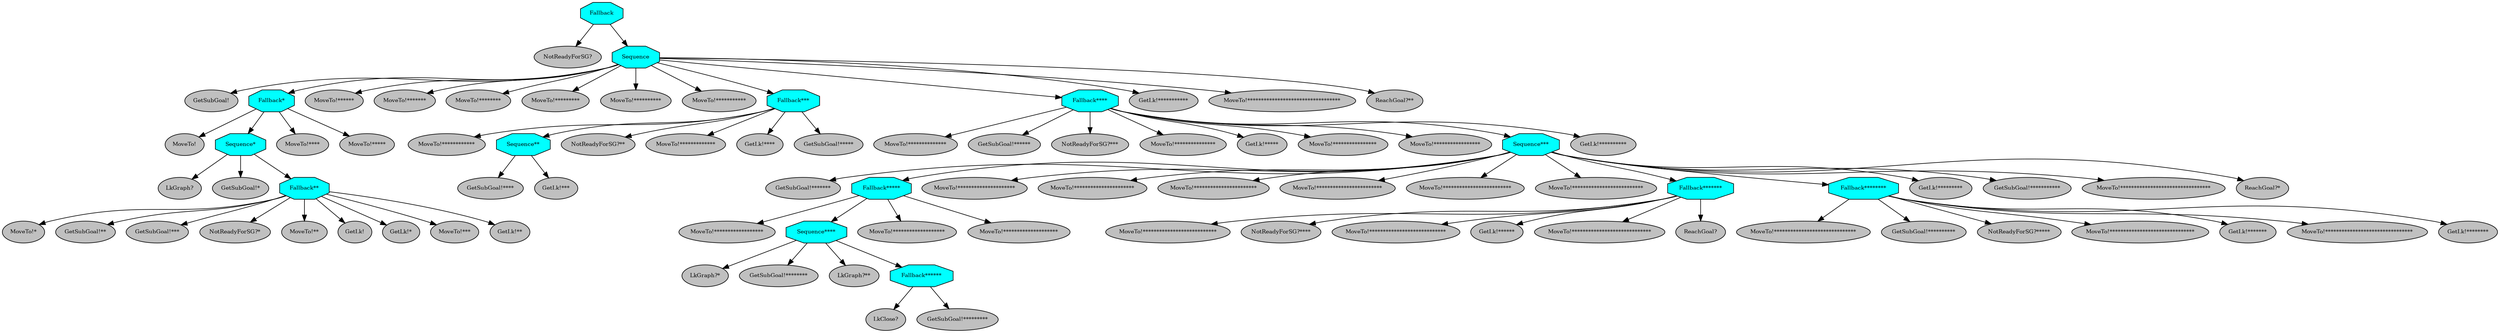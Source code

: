 digraph pastafarianism {
ordering=out;
graph [fontname="times-roman"];
node [fontname="times-roman"];
edge [fontname="times-roman"];
Fallback [fillcolor=cyan, fontcolor=black, fontsize=9, label=Fallback, shape=octagon, style=filled];
"NotReadyForSG?" [fillcolor=gray, fontcolor=black, fontsize=9, label="NotReadyForSG?", shape=ellipse, style=filled];
Fallback -> "NotReadyForSG?";
Sequence [fillcolor=cyan, fontcolor=black, fontsize=9, label=Sequence, shape=octagon, style=filled];
Fallback -> Sequence;
"GetSubGoal!" [fillcolor=gray, fontcolor=black, fontsize=9, label="GetSubGoal!", shape=ellipse, style=filled];
Sequence -> "GetSubGoal!";
"Fallback*" [fillcolor=cyan, fontcolor=black, fontsize=9, label="Fallback*", shape=octagon, style=filled];
Sequence -> "Fallback*";
"MoveTo!" [fillcolor=gray, fontcolor=black, fontsize=9, label="MoveTo!", shape=ellipse, style=filled];
"Fallback*" -> "MoveTo!";
"Sequence*" [fillcolor=cyan, fontcolor=black, fontsize=9, label="Sequence*", shape=octagon, style=filled];
"Fallback*" -> "Sequence*";
"LkGraph?" [fillcolor=gray, fontcolor=black, fontsize=9, label="LkGraph?", shape=ellipse, style=filled];
"Sequence*" -> "LkGraph?";
"GetSubGoal!*" [fillcolor=gray, fontcolor=black, fontsize=9, label="GetSubGoal!*", shape=ellipse, style=filled];
"Sequence*" -> "GetSubGoal!*";
"Fallback**" [fillcolor=cyan, fontcolor=black, fontsize=9, label="Fallback**", shape=octagon, style=filled];
"Sequence*" -> "Fallback**";
"MoveTo!*" [fillcolor=gray, fontcolor=black, fontsize=9, label="MoveTo!*", shape=ellipse, style=filled];
"Fallback**" -> "MoveTo!*";
"GetSubGoal!**" [fillcolor=gray, fontcolor=black, fontsize=9, label="GetSubGoal!**", shape=ellipse, style=filled];
"Fallback**" -> "GetSubGoal!**";
"GetSubGoal!***" [fillcolor=gray, fontcolor=black, fontsize=9, label="GetSubGoal!***", shape=ellipse, style=filled];
"Fallback**" -> "GetSubGoal!***";
"NotReadyForSG?*" [fillcolor=gray, fontcolor=black, fontsize=9, label="NotReadyForSG?*", shape=ellipse, style=filled];
"Fallback**" -> "NotReadyForSG?*";
"MoveTo!**" [fillcolor=gray, fontcolor=black, fontsize=9, label="MoveTo!**", shape=ellipse, style=filled];
"Fallback**" -> "MoveTo!**";
"GetLk!" [fillcolor=gray, fontcolor=black, fontsize=9, label="GetLk!", shape=ellipse, style=filled];
"Fallback**" -> "GetLk!";
"GetLk!*" [fillcolor=gray, fontcolor=black, fontsize=9, label="GetLk!*", shape=ellipse, style=filled];
"Fallback**" -> "GetLk!*";
"MoveTo!***" [fillcolor=gray, fontcolor=black, fontsize=9, label="MoveTo!***", shape=ellipse, style=filled];
"Fallback**" -> "MoveTo!***";
"GetLk!**" [fillcolor=gray, fontcolor=black, fontsize=9, label="GetLk!**", shape=ellipse, style=filled];
"Fallback**" -> "GetLk!**";
"MoveTo!****" [fillcolor=gray, fontcolor=black, fontsize=9, label="MoveTo!****", shape=ellipse, style=filled];
"Fallback*" -> "MoveTo!****";
"MoveTo!*****" [fillcolor=gray, fontcolor=black, fontsize=9, label="MoveTo!*****", shape=ellipse, style=filled];
"Fallback*" -> "MoveTo!*****";
"MoveTo!******" [fillcolor=gray, fontcolor=black, fontsize=9, label="MoveTo!******", shape=ellipse, style=filled];
Sequence -> "MoveTo!******";
"MoveTo!*******" [fillcolor=gray, fontcolor=black, fontsize=9, label="MoveTo!*******", shape=ellipse, style=filled];
Sequence -> "MoveTo!*******";
"MoveTo!********" [fillcolor=gray, fontcolor=black, fontsize=9, label="MoveTo!********", shape=ellipse, style=filled];
Sequence -> "MoveTo!********";
"MoveTo!*********" [fillcolor=gray, fontcolor=black, fontsize=9, label="MoveTo!*********", shape=ellipse, style=filled];
Sequence -> "MoveTo!*********";
"MoveTo!**********" [fillcolor=gray, fontcolor=black, fontsize=9, label="MoveTo!**********", shape=ellipse, style=filled];
Sequence -> "MoveTo!**********";
"MoveTo!***********" [fillcolor=gray, fontcolor=black, fontsize=9, label="MoveTo!***********", shape=ellipse, style=filled];
Sequence -> "MoveTo!***********";
"Fallback***" [fillcolor=cyan, fontcolor=black, fontsize=9, label="Fallback***", shape=octagon, style=filled];
Sequence -> "Fallback***";
"MoveTo!************" [fillcolor=gray, fontcolor=black, fontsize=9, label="MoveTo!************", shape=ellipse, style=filled];
"Fallback***" -> "MoveTo!************";
"Sequence**" [fillcolor=cyan, fontcolor=black, fontsize=9, label="Sequence**", shape=octagon, style=filled];
"Fallback***" -> "Sequence**";
"GetSubGoal!****" [fillcolor=gray, fontcolor=black, fontsize=9, label="GetSubGoal!****", shape=ellipse, style=filled];
"Sequence**" -> "GetSubGoal!****";
"GetLk!***" [fillcolor=gray, fontcolor=black, fontsize=9, label="GetLk!***", shape=ellipse, style=filled];
"Sequence**" -> "GetLk!***";
"NotReadyForSG?**" [fillcolor=gray, fontcolor=black, fontsize=9, label="NotReadyForSG?**", shape=ellipse, style=filled];
"Fallback***" -> "NotReadyForSG?**";
"MoveTo!*************" [fillcolor=gray, fontcolor=black, fontsize=9, label="MoveTo!*************", shape=ellipse, style=filled];
"Fallback***" -> "MoveTo!*************";
"GetLk!****" [fillcolor=gray, fontcolor=black, fontsize=9, label="GetLk!****", shape=ellipse, style=filled];
"Fallback***" -> "GetLk!****";
"GetSubGoal!*****" [fillcolor=gray, fontcolor=black, fontsize=9, label="GetSubGoal!*****", shape=ellipse, style=filled];
"Fallback***" -> "GetSubGoal!*****";
"Fallback****" [fillcolor=cyan, fontcolor=black, fontsize=9, label="Fallback****", shape=octagon, style=filled];
Sequence -> "Fallback****";
"MoveTo!**************" [fillcolor=gray, fontcolor=black, fontsize=9, label="MoveTo!**************", shape=ellipse, style=filled];
"Fallback****" -> "MoveTo!**************";
"GetSubGoal!******" [fillcolor=gray, fontcolor=black, fontsize=9, label="GetSubGoal!******", shape=ellipse, style=filled];
"Fallback****" -> "GetSubGoal!******";
"NotReadyForSG?***" [fillcolor=gray, fontcolor=black, fontsize=9, label="NotReadyForSG?***", shape=ellipse, style=filled];
"Fallback****" -> "NotReadyForSG?***";
"MoveTo!***************" [fillcolor=gray, fontcolor=black, fontsize=9, label="MoveTo!***************", shape=ellipse, style=filled];
"Fallback****" -> "MoveTo!***************";
"GetLk!*****" [fillcolor=gray, fontcolor=black, fontsize=9, label="GetLk!*****", shape=ellipse, style=filled];
"Fallback****" -> "GetLk!*****";
"MoveTo!****************" [fillcolor=gray, fontcolor=black, fontsize=9, label="MoveTo!****************", shape=ellipse, style=filled];
"Fallback****" -> "MoveTo!****************";
"MoveTo!*****************" [fillcolor=gray, fontcolor=black, fontsize=9, label="MoveTo!*****************", shape=ellipse, style=filled];
"Fallback****" -> "MoveTo!*****************";
"Sequence***" [fillcolor=cyan, fontcolor=black, fontsize=9, label="Sequence***", shape=octagon, style=filled];
"Fallback****" -> "Sequence***";
"GetSubGoal!*******" [fillcolor=gray, fontcolor=black, fontsize=9, label="GetSubGoal!*******", shape=ellipse, style=filled];
"Sequence***" -> "GetSubGoal!*******";
"Fallback*****" [fillcolor=cyan, fontcolor=black, fontsize=9, label="Fallback*****", shape=octagon, style=filled];
"Sequence***" -> "Fallback*****";
"MoveTo!******************" [fillcolor=gray, fontcolor=black, fontsize=9, label="MoveTo!******************", shape=ellipse, style=filled];
"Fallback*****" -> "MoveTo!******************";
"Sequence****" [fillcolor=cyan, fontcolor=black, fontsize=9, label="Sequence****", shape=octagon, style=filled];
"Fallback*****" -> "Sequence****";
"LkGraph?*" [fillcolor=gray, fontcolor=black, fontsize=9, label="LkGraph?*", shape=ellipse, style=filled];
"Sequence****" -> "LkGraph?*";
"GetSubGoal!********" [fillcolor=gray, fontcolor=black, fontsize=9, label="GetSubGoal!********", shape=ellipse, style=filled];
"Sequence****" -> "GetSubGoal!********";
"LkGraph?**" [fillcolor=gray, fontcolor=black, fontsize=9, label="LkGraph?**", shape=ellipse, style=filled];
"Sequence****" -> "LkGraph?**";
"Fallback******" [fillcolor=cyan, fontcolor=black, fontsize=9, label="Fallback******", shape=octagon, style=filled];
"Sequence****" -> "Fallback******";
"LkClose?" [fillcolor=gray, fontcolor=black, fontsize=9, label="LkClose?", shape=ellipse, style=filled];
"Fallback******" -> "LkClose?";
"GetSubGoal!*********" [fillcolor=gray, fontcolor=black, fontsize=9, label="GetSubGoal!*********", shape=ellipse, style=filled];
"Fallback******" -> "GetSubGoal!*********";
"MoveTo!*******************" [fillcolor=gray, fontcolor=black, fontsize=9, label="MoveTo!*******************", shape=ellipse, style=filled];
"Fallback*****" -> "MoveTo!*******************";
"MoveTo!********************" [fillcolor=gray, fontcolor=black, fontsize=9, label="MoveTo!********************", shape=ellipse, style=filled];
"Fallback*****" -> "MoveTo!********************";
"MoveTo!*********************" [fillcolor=gray, fontcolor=black, fontsize=9, label="MoveTo!*********************", shape=ellipse, style=filled];
"Sequence***" -> "MoveTo!*********************";
"MoveTo!**********************" [fillcolor=gray, fontcolor=black, fontsize=9, label="MoveTo!**********************", shape=ellipse, style=filled];
"Sequence***" -> "MoveTo!**********************";
"MoveTo!***********************" [fillcolor=gray, fontcolor=black, fontsize=9, label="MoveTo!***********************", shape=ellipse, style=filled];
"Sequence***" -> "MoveTo!***********************";
"MoveTo!************************" [fillcolor=gray, fontcolor=black, fontsize=9, label="MoveTo!************************", shape=ellipse, style=filled];
"Sequence***" -> "MoveTo!************************";
"MoveTo!*************************" [fillcolor=gray, fontcolor=black, fontsize=9, label="MoveTo!*************************", shape=ellipse, style=filled];
"Sequence***" -> "MoveTo!*************************";
"MoveTo!**************************" [fillcolor=gray, fontcolor=black, fontsize=9, label="MoveTo!**************************", shape=ellipse, style=filled];
"Sequence***" -> "MoveTo!**************************";
"Fallback*******" [fillcolor=cyan, fontcolor=black, fontsize=9, label="Fallback*******", shape=octagon, style=filled];
"Sequence***" -> "Fallback*******";
"MoveTo!***************************" [fillcolor=gray, fontcolor=black, fontsize=9, label="MoveTo!***************************", shape=ellipse, style=filled];
"Fallback*******" -> "MoveTo!***************************";
"NotReadyForSG?****" [fillcolor=gray, fontcolor=black, fontsize=9, label="NotReadyForSG?****", shape=ellipse, style=filled];
"Fallback*******" -> "NotReadyForSG?****";
"MoveTo!****************************" [fillcolor=gray, fontcolor=black, fontsize=9, label="MoveTo!****************************", shape=ellipse, style=filled];
"Fallback*******" -> "MoveTo!****************************";
"GetLk!******" [fillcolor=gray, fontcolor=black, fontsize=9, label="GetLk!******", shape=ellipse, style=filled];
"Fallback*******" -> "GetLk!******";
"MoveTo!*****************************" [fillcolor=gray, fontcolor=black, fontsize=9, label="MoveTo!*****************************", shape=ellipse, style=filled];
"Fallback*******" -> "MoveTo!*****************************";
"ReachGoal?" [fillcolor=gray, fontcolor=black, fontsize=9, label="ReachGoal?", shape=ellipse, style=filled];
"Fallback*******" -> "ReachGoal?";
"Fallback********" [fillcolor=cyan, fontcolor=black, fontsize=9, label="Fallback********", shape=octagon, style=filled];
"Sequence***" -> "Fallback********";
"MoveTo!******************************" [fillcolor=gray, fontcolor=black, fontsize=9, label="MoveTo!******************************", shape=ellipse, style=filled];
"Fallback********" -> "MoveTo!******************************";
"GetSubGoal!**********" [fillcolor=gray, fontcolor=black, fontsize=9, label="GetSubGoal!**********", shape=ellipse, style=filled];
"Fallback********" -> "GetSubGoal!**********";
"NotReadyForSG?*****" [fillcolor=gray, fontcolor=black, fontsize=9, label="NotReadyForSG?*****", shape=ellipse, style=filled];
"Fallback********" -> "NotReadyForSG?*****";
"MoveTo!*******************************" [fillcolor=gray, fontcolor=black, fontsize=9, label="MoveTo!*******************************", shape=ellipse, style=filled];
"Fallback********" -> "MoveTo!*******************************";
"GetLk!*******" [fillcolor=gray, fontcolor=black, fontsize=9, label="GetLk!*******", shape=ellipse, style=filled];
"Fallback********" -> "GetLk!*******";
"MoveTo!********************************" [fillcolor=gray, fontcolor=black, fontsize=9, label="MoveTo!********************************", shape=ellipse, style=filled];
"Fallback********" -> "MoveTo!********************************";
"GetLk!********" [fillcolor=gray, fontcolor=black, fontsize=9, label="GetLk!********", shape=ellipse, style=filled];
"Fallback********" -> "GetLk!********";
"GetLk!*********" [fillcolor=gray, fontcolor=black, fontsize=9, label="GetLk!*********", shape=ellipse, style=filled];
"Sequence***" -> "GetLk!*********";
"GetSubGoal!***********" [fillcolor=gray, fontcolor=black, fontsize=9, label="GetSubGoal!***********", shape=ellipse, style=filled];
"Sequence***" -> "GetSubGoal!***********";
"MoveTo!*********************************" [fillcolor=gray, fontcolor=black, fontsize=9, label="MoveTo!*********************************", shape=ellipse, style=filled];
"Sequence***" -> "MoveTo!*********************************";
"ReachGoal?*" [fillcolor=gray, fontcolor=black, fontsize=9, label="ReachGoal?*", shape=ellipse, style=filled];
"Sequence***" -> "ReachGoal?*";
"GetLk!**********" [fillcolor=gray, fontcolor=black, fontsize=9, label="GetLk!**********", shape=ellipse, style=filled];
"Fallback****" -> "GetLk!**********";
"GetLk!***********" [fillcolor=gray, fontcolor=black, fontsize=9, label="GetLk!***********", shape=ellipse, style=filled];
Sequence -> "GetLk!***********";
"MoveTo!**********************************" [fillcolor=gray, fontcolor=black, fontsize=9, label="MoveTo!**********************************", shape=ellipse, style=filled];
Sequence -> "MoveTo!**********************************";
"ReachGoal?**" [fillcolor=gray, fontcolor=black, fontsize=9, label="ReachGoal?**", shape=ellipse, style=filled];
Sequence -> "ReachGoal?**";
}
